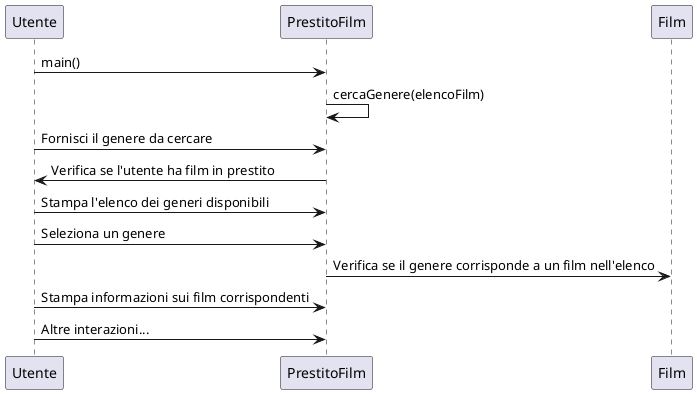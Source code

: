 @startuml cercaGenere
Utente->PrestitoFilm: main()
PrestitoFilm->PrestitoFilm: cercaGenere(elencoFilm)
Utente->PrestitoFilm: Fornisci il genere da cercare
PrestitoFilm->Utente: Verifica se l'utente ha film in prestito
Utente->PrestitoFilm: Stampa l'elenco dei generi disponibili
Utente->PrestitoFilm: Seleziona un genere
PrestitoFilm->Film: Verifica se il genere corrisponde a un film nell'elenco
Utente->PrestitoFilm: Stampa informazioni sui film corrispondenti
Utente->PrestitoFilm: Altre interazioni...
@enduml
